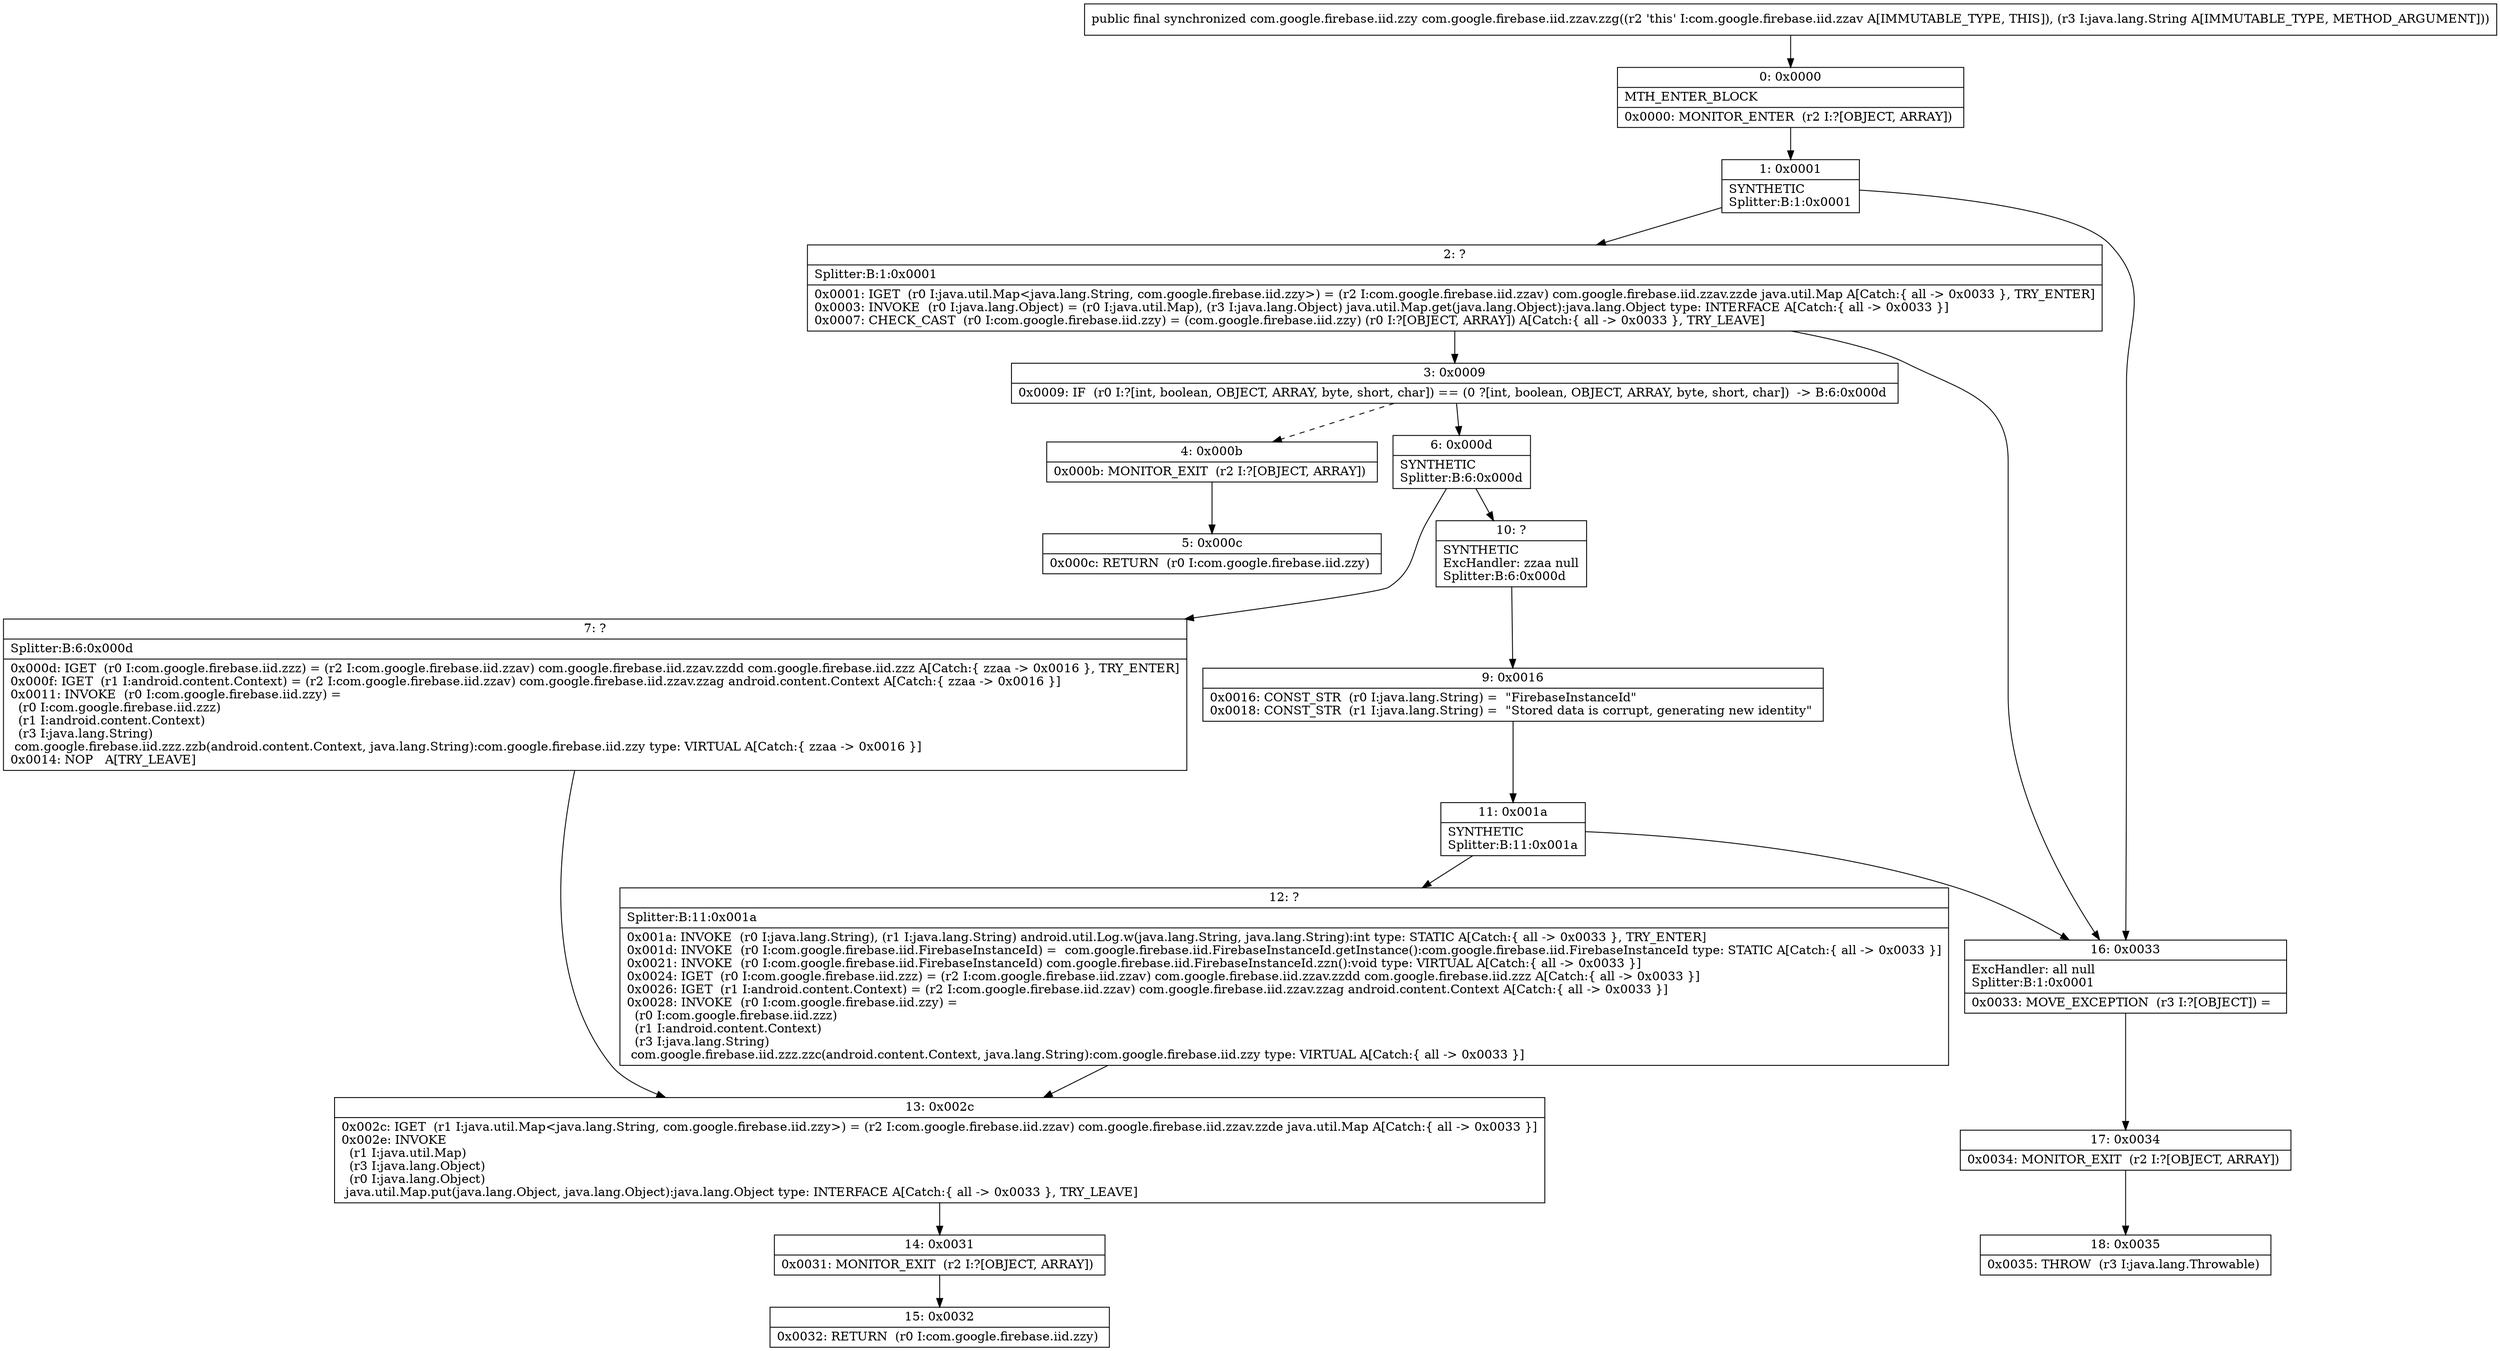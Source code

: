 digraph "CFG forcom.google.firebase.iid.zzav.zzg(Ljava\/lang\/String;)Lcom\/google\/firebase\/iid\/zzy;" {
Node_0 [shape=record,label="{0\:\ 0x0000|MTH_ENTER_BLOCK\l|0x0000: MONITOR_ENTER  (r2 I:?[OBJECT, ARRAY]) \l}"];
Node_1 [shape=record,label="{1\:\ 0x0001|SYNTHETIC\lSplitter:B:1:0x0001\l}"];
Node_2 [shape=record,label="{2\:\ ?|Splitter:B:1:0x0001\l|0x0001: IGET  (r0 I:java.util.Map\<java.lang.String, com.google.firebase.iid.zzy\>) = (r2 I:com.google.firebase.iid.zzav) com.google.firebase.iid.zzav.zzde java.util.Map A[Catch:\{ all \-\> 0x0033 \}, TRY_ENTER]\l0x0003: INVOKE  (r0 I:java.lang.Object) = (r0 I:java.util.Map), (r3 I:java.lang.Object) java.util.Map.get(java.lang.Object):java.lang.Object type: INTERFACE A[Catch:\{ all \-\> 0x0033 \}]\l0x0007: CHECK_CAST  (r0 I:com.google.firebase.iid.zzy) = (com.google.firebase.iid.zzy) (r0 I:?[OBJECT, ARRAY]) A[Catch:\{ all \-\> 0x0033 \}, TRY_LEAVE]\l}"];
Node_3 [shape=record,label="{3\:\ 0x0009|0x0009: IF  (r0 I:?[int, boolean, OBJECT, ARRAY, byte, short, char]) == (0 ?[int, boolean, OBJECT, ARRAY, byte, short, char])  \-\> B:6:0x000d \l}"];
Node_4 [shape=record,label="{4\:\ 0x000b|0x000b: MONITOR_EXIT  (r2 I:?[OBJECT, ARRAY]) \l}"];
Node_5 [shape=record,label="{5\:\ 0x000c|0x000c: RETURN  (r0 I:com.google.firebase.iid.zzy) \l}"];
Node_6 [shape=record,label="{6\:\ 0x000d|SYNTHETIC\lSplitter:B:6:0x000d\l}"];
Node_7 [shape=record,label="{7\:\ ?|Splitter:B:6:0x000d\l|0x000d: IGET  (r0 I:com.google.firebase.iid.zzz) = (r2 I:com.google.firebase.iid.zzav) com.google.firebase.iid.zzav.zzdd com.google.firebase.iid.zzz A[Catch:\{ zzaa \-\> 0x0016 \}, TRY_ENTER]\l0x000f: IGET  (r1 I:android.content.Context) = (r2 I:com.google.firebase.iid.zzav) com.google.firebase.iid.zzav.zzag android.content.Context A[Catch:\{ zzaa \-\> 0x0016 \}]\l0x0011: INVOKE  (r0 I:com.google.firebase.iid.zzy) = \l  (r0 I:com.google.firebase.iid.zzz)\l  (r1 I:android.content.Context)\l  (r3 I:java.lang.String)\l com.google.firebase.iid.zzz.zzb(android.content.Context, java.lang.String):com.google.firebase.iid.zzy type: VIRTUAL A[Catch:\{ zzaa \-\> 0x0016 \}]\l0x0014: NOP   A[TRY_LEAVE]\l}"];
Node_9 [shape=record,label="{9\:\ 0x0016|0x0016: CONST_STR  (r0 I:java.lang.String) =  \"FirebaseInstanceId\" \l0x0018: CONST_STR  (r1 I:java.lang.String) =  \"Stored data is corrupt, generating new identity\" \l}"];
Node_10 [shape=record,label="{10\:\ ?|SYNTHETIC\lExcHandler: zzaa null\lSplitter:B:6:0x000d\l}"];
Node_11 [shape=record,label="{11\:\ 0x001a|SYNTHETIC\lSplitter:B:11:0x001a\l}"];
Node_12 [shape=record,label="{12\:\ ?|Splitter:B:11:0x001a\l|0x001a: INVOKE  (r0 I:java.lang.String), (r1 I:java.lang.String) android.util.Log.w(java.lang.String, java.lang.String):int type: STATIC A[Catch:\{ all \-\> 0x0033 \}, TRY_ENTER]\l0x001d: INVOKE  (r0 I:com.google.firebase.iid.FirebaseInstanceId) =  com.google.firebase.iid.FirebaseInstanceId.getInstance():com.google.firebase.iid.FirebaseInstanceId type: STATIC A[Catch:\{ all \-\> 0x0033 \}]\l0x0021: INVOKE  (r0 I:com.google.firebase.iid.FirebaseInstanceId) com.google.firebase.iid.FirebaseInstanceId.zzn():void type: VIRTUAL A[Catch:\{ all \-\> 0x0033 \}]\l0x0024: IGET  (r0 I:com.google.firebase.iid.zzz) = (r2 I:com.google.firebase.iid.zzav) com.google.firebase.iid.zzav.zzdd com.google.firebase.iid.zzz A[Catch:\{ all \-\> 0x0033 \}]\l0x0026: IGET  (r1 I:android.content.Context) = (r2 I:com.google.firebase.iid.zzav) com.google.firebase.iid.zzav.zzag android.content.Context A[Catch:\{ all \-\> 0x0033 \}]\l0x0028: INVOKE  (r0 I:com.google.firebase.iid.zzy) = \l  (r0 I:com.google.firebase.iid.zzz)\l  (r1 I:android.content.Context)\l  (r3 I:java.lang.String)\l com.google.firebase.iid.zzz.zzc(android.content.Context, java.lang.String):com.google.firebase.iid.zzy type: VIRTUAL A[Catch:\{ all \-\> 0x0033 \}]\l}"];
Node_13 [shape=record,label="{13\:\ 0x002c|0x002c: IGET  (r1 I:java.util.Map\<java.lang.String, com.google.firebase.iid.zzy\>) = (r2 I:com.google.firebase.iid.zzav) com.google.firebase.iid.zzav.zzde java.util.Map A[Catch:\{ all \-\> 0x0033 \}]\l0x002e: INVOKE  \l  (r1 I:java.util.Map)\l  (r3 I:java.lang.Object)\l  (r0 I:java.lang.Object)\l java.util.Map.put(java.lang.Object, java.lang.Object):java.lang.Object type: INTERFACE A[Catch:\{ all \-\> 0x0033 \}, TRY_LEAVE]\l}"];
Node_14 [shape=record,label="{14\:\ 0x0031|0x0031: MONITOR_EXIT  (r2 I:?[OBJECT, ARRAY]) \l}"];
Node_15 [shape=record,label="{15\:\ 0x0032|0x0032: RETURN  (r0 I:com.google.firebase.iid.zzy) \l}"];
Node_16 [shape=record,label="{16\:\ 0x0033|ExcHandler: all null\lSplitter:B:1:0x0001\l|0x0033: MOVE_EXCEPTION  (r3 I:?[OBJECT]) =  \l}"];
Node_17 [shape=record,label="{17\:\ 0x0034|0x0034: MONITOR_EXIT  (r2 I:?[OBJECT, ARRAY]) \l}"];
Node_18 [shape=record,label="{18\:\ 0x0035|0x0035: THROW  (r3 I:java.lang.Throwable) \l}"];
MethodNode[shape=record,label="{public final synchronized com.google.firebase.iid.zzy com.google.firebase.iid.zzav.zzg((r2 'this' I:com.google.firebase.iid.zzav A[IMMUTABLE_TYPE, THIS]), (r3 I:java.lang.String A[IMMUTABLE_TYPE, METHOD_ARGUMENT])) }"];
MethodNode -> Node_0;
Node_0 -> Node_1;
Node_1 -> Node_2;
Node_1 -> Node_16;
Node_2 -> Node_3;
Node_2 -> Node_16;
Node_3 -> Node_4[style=dashed];
Node_3 -> Node_6;
Node_4 -> Node_5;
Node_6 -> Node_7;
Node_6 -> Node_10;
Node_7 -> Node_13;
Node_9 -> Node_11;
Node_10 -> Node_9;
Node_11 -> Node_12;
Node_11 -> Node_16;
Node_12 -> Node_13;
Node_13 -> Node_14;
Node_14 -> Node_15;
Node_16 -> Node_17;
Node_17 -> Node_18;
}

